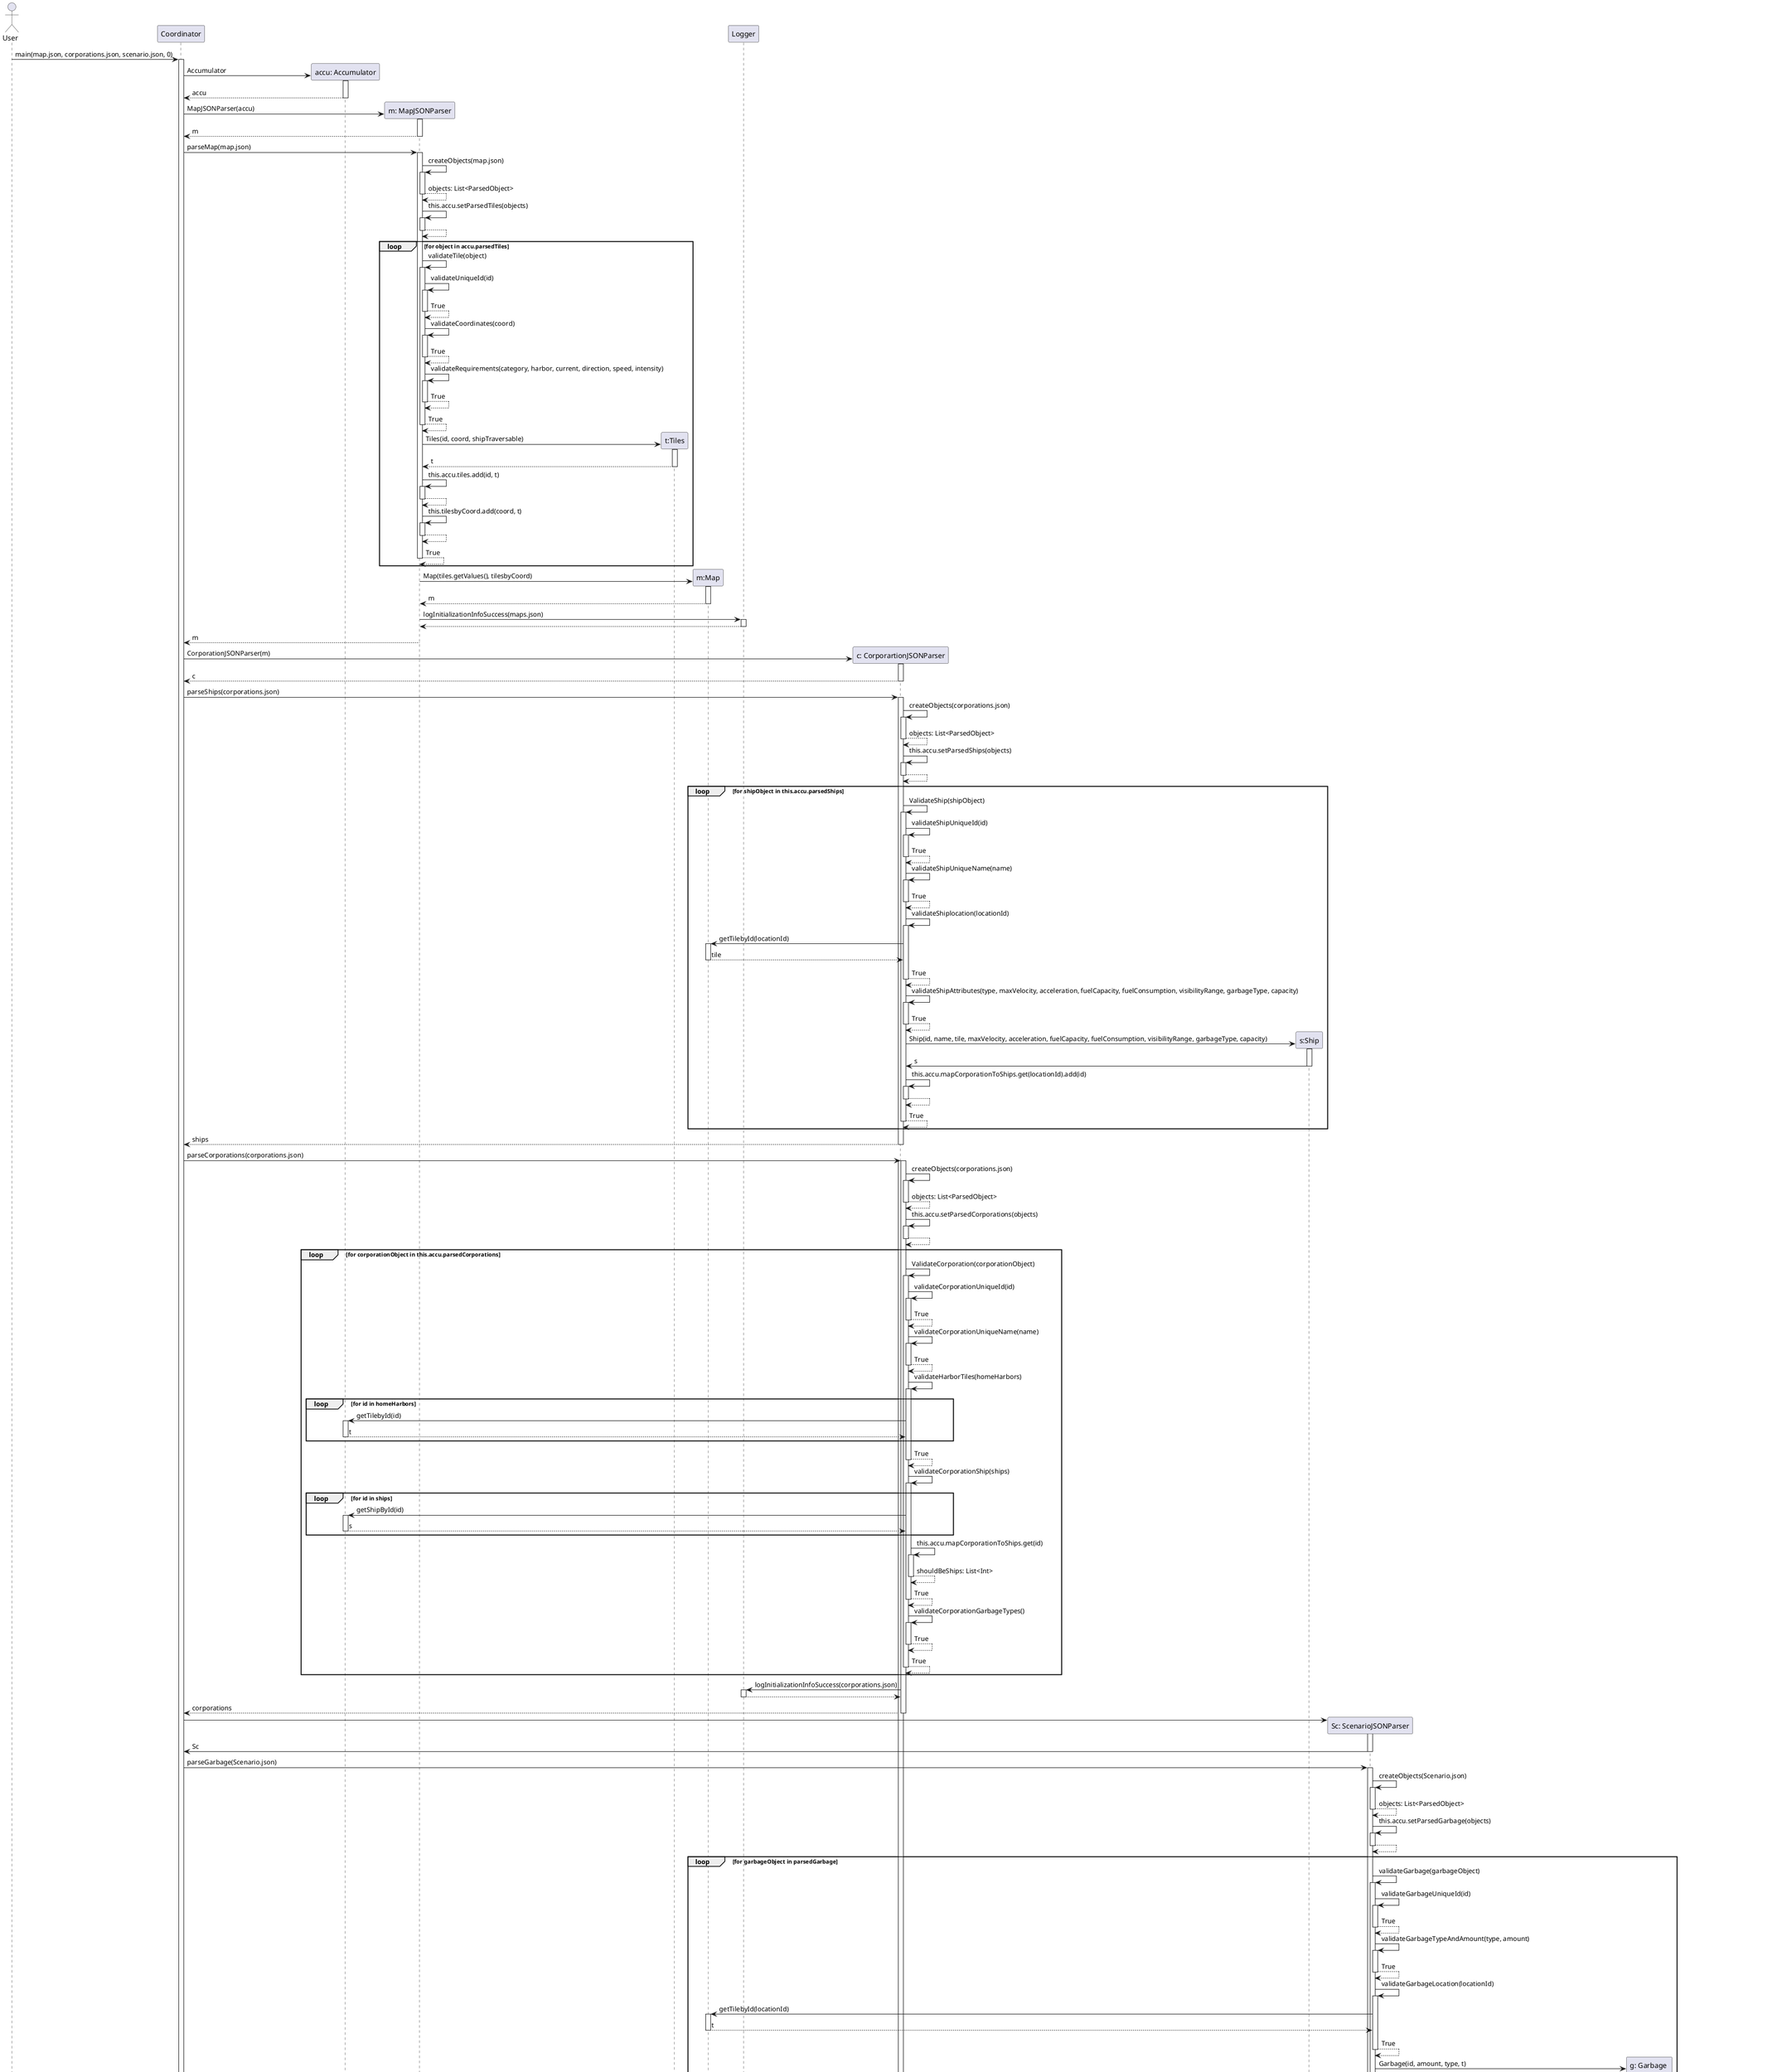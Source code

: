 @startuml
actor User
participant Coordinator as JSONparser

User -> JSONparser: main(map.json, corporations.json, scenario.json, 0)
activate JSONparser
create "accu: Accumulator" as accu
JSONparser -> accu :  Accumulator
activate accu
accu --> JSONparser : accu
deactivate accu

create parser as "m: MapJSONParser"
JSONparser -> parser : MapJSONParser(accu)
activate parser
parser --> JSONparser: m
deactivate parser
JSONparser -> parser: parseMap(map.json)
activate parser
parser -> parser: createObjects(map.json)
activate parser
parser --> parser : objects: List<ParsedObject>
deactivate parser
parser -> parser: this.accu.setParsedTiles(objects)
activate parser
parser --> parser :
deactivate parser


loop for object in accu.parsedTiles

parser->parser:validateTile(object)
activate parser
parser -> parser: validateUniqueId(id)
activate parser
parser --> parser: True
deactivate parser
parser -> parser: validateCoordinates(coord)

activate parser
parser --> parser: True
deactivate parser
parser -> parser: validateRequirements(category, harbor, current, direction, speed, intensity)
activate parser
parser --> parser: True
deactivate parser
parser-->parser: True
deactivate parser
create "t:Tiles" as Tiles
parser -> Tiles: Tiles(id, coord, shipTraversable)
activate Tiles

Tiles --> parser: t
deactivate Tiles
parser -> parser: this.accu.tiles.add(id, t)
activate parser
parser --> parser
deactivate parser

parser -> parser: this.tilesbyCoord.add(coord, t)
activate parser
parser --> parser
deactivate parser
parser --> parser : True
deactivate parser
end
create "m:Map" as map
parser -> map : Map(tiles.getValues(), tilesbyCoord)
activate map
map --> parser: m
deactivate map
participant Logger as log
parser -> log: logInitializationInfoSuccess(maps.json)
activate log
log --> parser:
deactivate log
parser-->JSONparser: m
deactivate parser
create corparser as "c: CorporartionJSONParser"
JSONparser -> corparser: CorporationJSONParser(m)
activate corparser
corparser --> JSONparser : c
deactivate corparser
JSONparser -> corparser: parseShips(corporations.json)

activate corparser
corparser -> corparser: createObjects(corporations.json)
activate corparser
corparser --> corparser : objects: List<ParsedObject>
deactivate corparser
corparser -> corparser: this.accu.setParsedShips(objects)
activate corparser
corparser --> corparser :
deactivate corparser

loop for shipObject in this.accu.parsedShips

corparser -> corparser:ValidateShip(shipObject)
activate corparser
corparser -> corparser: validateShipUniqueId(id)
activate corparser
corparser --> corparser: True
deactivate corparser
corparser -> corparser: validateShipUniqueName(name)
activate corparser
corparser --> corparser: True
deactivate corparser
corparser -> corparser: validateShiplocation(locationId)
activate corparser
corparser -> map: getTilebyId(locationId)
activate map
map --> corparser: tile
deactivate map
corparser -->corparser: True
deactivate corparser
corparser -> corparser: validateShipAttributes(type, maxVelocity, acceleration, fuelCapacity, fuelConsumption, visibilityRange, garbageType, capacity)
activate corparser
corparser --> corparser: True
deactivate corparser
create "s:Ship" as ship
corparser -> ship: Ship(id, name, tile, maxVelocity, acceleration, fuelCapacity, fuelConsumption, visibilityRange, garbageType, capacity)
activate ship
ship -> corparser: s
deactivate ship
corparser -> corparser: this.accu.mapCorporationToShips.get(locationId).add(id)
activate corparser
corparser --> corparser

deactivate corparser
corparser --> corparser: True
deactivate corparser
end
corparser --> JSONparser: ships
deactivate corparser
JSONparser -> corparser: parseCorporations(corporations.json)
activate corparser
activate corparser
corparser -> corparser: createObjects(corporations.json)
activate corparser
corparser --> corparser : objects: List<ParsedObject>
deactivate corparser
corparser -> corparser: this.accu.setParsedCorporations(objects)
activate corparser
corparser --> corparser :
deactivate corparser
loop for corporationObject in this.accu.parsedCorporations
corparser -> corparser: ValidateCorporation(corporationObject)
activate corparser
corparser -> corparser : validateCorporationUniqueId(id)
activate corparser
corparser --> corparser: True
deactivate corparser
corparser-> corparser: validateCorporationUniqueName(name)
activate corparser
corparser --> corparser: True
deactivate corparser
corparser -> corparser: validateHarborTiles(homeHarbors)
activate corparser
loop for id in homeHarbors
corparser -> accu: getTilebyId(id)
activate accu
accu --> corparser : t
deactivate accu
end
corparser --> corparser: True
deactivate corparser
corparser -> corparser: validateCorporationShip(ships)
activate corparser
loop for id in ships
corparser -> accu: getShipById(id)
activate accu
accu --> corparser : s
deactivate accu
end
corparser -> corparser : this.accu.mapCorporationToShips.get(id)
activate corparser
corparser --> corparser : shouldBeShips: List<Int>
deactivate corparser
corparser --> corparser: True
deactivate corparser
corparser -> corparser : validateCorporationGarbageTypes()
activate corparser
corparser --> corparser: True
deactivate corparser
corparser --> corparser : True
deactivate corparser
end
corparser -> log : logInitializationInfoSuccess(corporations.json)
activate log
log --> corparser
deactivate log
corparser --> JSONparser : corporations
deactivate corparser
create "Sc: ScenarioJSONParser" as scparser
JSONparser -> scparser
activate scparser
scparser -> JSONparser: Sc
deactivate scparser
JSONparser -> scparser : parseGarbage(Scenario.json)
activate scparser
scparser -> scparser: createObjects(Scenario.json)
activate scparser
scparser --> scparser : objects: List<ParsedObject>
deactivate scparser
scparser -> scparser: this.accu.setParsedGarbage(objects)
activate scparser
scparser --> scparser
deactivate scparser
loop for garbageObject in parsedGarbage
scparser -> scparser : validateGarbage(garbageObject)
activate scparser
scparser -> scparser: validateGarbageUniqueId(id)
activate scparser
scparser --> scparser: True
deactivate scparser
scparser -> scparser: validateGarbageTypeAndAmount(type, amount)
activate scparser
scparser --> scparser: True
deactivate scparser
scparser -> scparser: validateGarbageLocation(locationId)
activate scparser
scparser -> map : getTilebyId(locationId)
activate map
map --> scparser: t
deactivate map
scparser --> scparser: True
deactivate scparser
create "g: Garbage " as garbage
scparser -> garbage: Garbage(id, amount, type, t)
activate garbage
garbage --> scparser: g
deactivate garbage
deactivate scparser
end
scparser --> JSONparser: garbage
deactivate scparser
JSONparser -> scparser: parseEvents(Scenario.json)
activate scparser
scparser -> scparser: createObjects(Scenario.json)
activate scparser
scparser --> scparser : objects: List<ParsedObject>
deactivate scparser
scparser -> scparser: this.accu.setParsedGarbage(objects)
activate scparser
scparser --> scparser
deactivate scparser
loop eventObject in parsedEvents
scparser -> scparser: validateEvent(eventObject)
activate scparser
scparser -> scparser: validateUniqueId(id)
activate scparser
scparser --> scparser: True
deactivate scparser
scparser -> scparser: validateAttributes(type, duration, location, radius, speed, amount, direction, shipId)
activate scparser
scparser --> scparser: True
deactivate scparser
create "event: Event" as event
scparser -> event: event(id, type, tick, duration, location, radius, speed, amount, direction, shipID)
activate event
event --> scparser: event
deactivate event

end
deactivate scparser
scparser -> log: logInitializationInfoSuccess(scenario.json)
activate log
log --> scparser
deactivate log
scparser --> JSONparser: events
deactivate scparser

loop for g in garbage
JSONparser -> JSONparser: m.getTilebyId(g.getLocationId()).addGarbage(g)
activate JSONparser
JSONparser --> JSONparser
deactivate JSONparser
end
create "s: Simulation" as sim

JSONparser -> sim: sim(corporations, events, 0, 0, m)
activate sim
sim --> JSONparser : s
deactivate sim
JSONparser ->sim : start()
activate sim
sim -> log :







@enduml